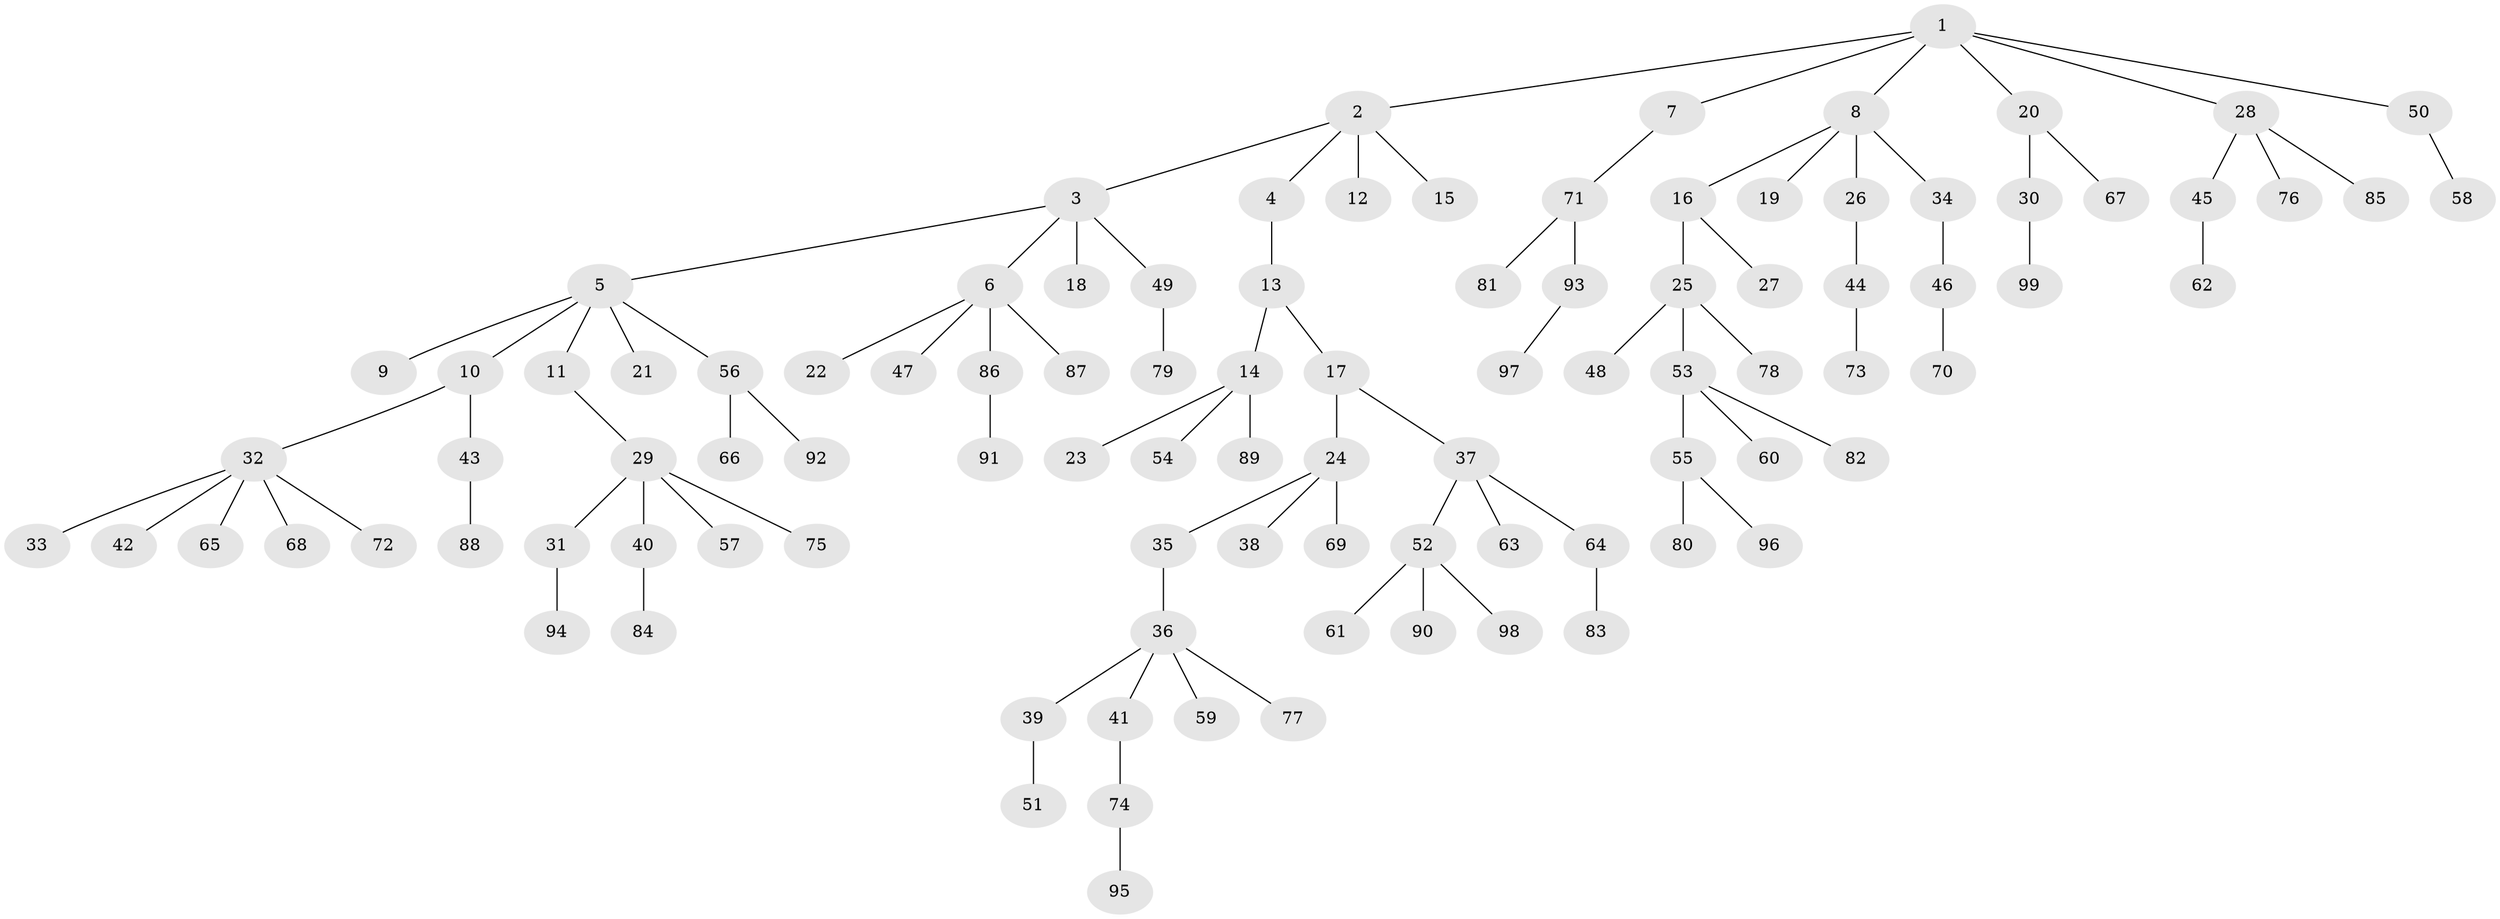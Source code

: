 // coarse degree distribution, {1: 0.7627118644067796, 2: 0.1016949152542373, 4: 0.06779661016949153, 5: 0.01694915254237288, 10: 0.03389830508474576, 18: 0.01694915254237288}
// Generated by graph-tools (version 1.1) at 2025/56/03/04/25 21:56:06]
// undirected, 99 vertices, 98 edges
graph export_dot {
graph [start="1"]
  node [color=gray90,style=filled];
  1;
  2;
  3;
  4;
  5;
  6;
  7;
  8;
  9;
  10;
  11;
  12;
  13;
  14;
  15;
  16;
  17;
  18;
  19;
  20;
  21;
  22;
  23;
  24;
  25;
  26;
  27;
  28;
  29;
  30;
  31;
  32;
  33;
  34;
  35;
  36;
  37;
  38;
  39;
  40;
  41;
  42;
  43;
  44;
  45;
  46;
  47;
  48;
  49;
  50;
  51;
  52;
  53;
  54;
  55;
  56;
  57;
  58;
  59;
  60;
  61;
  62;
  63;
  64;
  65;
  66;
  67;
  68;
  69;
  70;
  71;
  72;
  73;
  74;
  75;
  76;
  77;
  78;
  79;
  80;
  81;
  82;
  83;
  84;
  85;
  86;
  87;
  88;
  89;
  90;
  91;
  92;
  93;
  94;
  95;
  96;
  97;
  98;
  99;
  1 -- 2;
  1 -- 7;
  1 -- 8;
  1 -- 20;
  1 -- 28;
  1 -- 50;
  2 -- 3;
  2 -- 4;
  2 -- 12;
  2 -- 15;
  3 -- 5;
  3 -- 6;
  3 -- 18;
  3 -- 49;
  4 -- 13;
  5 -- 9;
  5 -- 10;
  5 -- 11;
  5 -- 21;
  5 -- 56;
  6 -- 22;
  6 -- 47;
  6 -- 86;
  6 -- 87;
  7 -- 71;
  8 -- 16;
  8 -- 19;
  8 -- 26;
  8 -- 34;
  10 -- 32;
  10 -- 43;
  11 -- 29;
  13 -- 14;
  13 -- 17;
  14 -- 23;
  14 -- 54;
  14 -- 89;
  16 -- 25;
  16 -- 27;
  17 -- 24;
  17 -- 37;
  20 -- 30;
  20 -- 67;
  24 -- 35;
  24 -- 38;
  24 -- 69;
  25 -- 48;
  25 -- 53;
  25 -- 78;
  26 -- 44;
  28 -- 45;
  28 -- 76;
  28 -- 85;
  29 -- 31;
  29 -- 40;
  29 -- 57;
  29 -- 75;
  30 -- 99;
  31 -- 94;
  32 -- 33;
  32 -- 42;
  32 -- 65;
  32 -- 68;
  32 -- 72;
  34 -- 46;
  35 -- 36;
  36 -- 39;
  36 -- 41;
  36 -- 59;
  36 -- 77;
  37 -- 52;
  37 -- 63;
  37 -- 64;
  39 -- 51;
  40 -- 84;
  41 -- 74;
  43 -- 88;
  44 -- 73;
  45 -- 62;
  46 -- 70;
  49 -- 79;
  50 -- 58;
  52 -- 61;
  52 -- 90;
  52 -- 98;
  53 -- 55;
  53 -- 60;
  53 -- 82;
  55 -- 80;
  55 -- 96;
  56 -- 66;
  56 -- 92;
  64 -- 83;
  71 -- 81;
  71 -- 93;
  74 -- 95;
  86 -- 91;
  93 -- 97;
}
